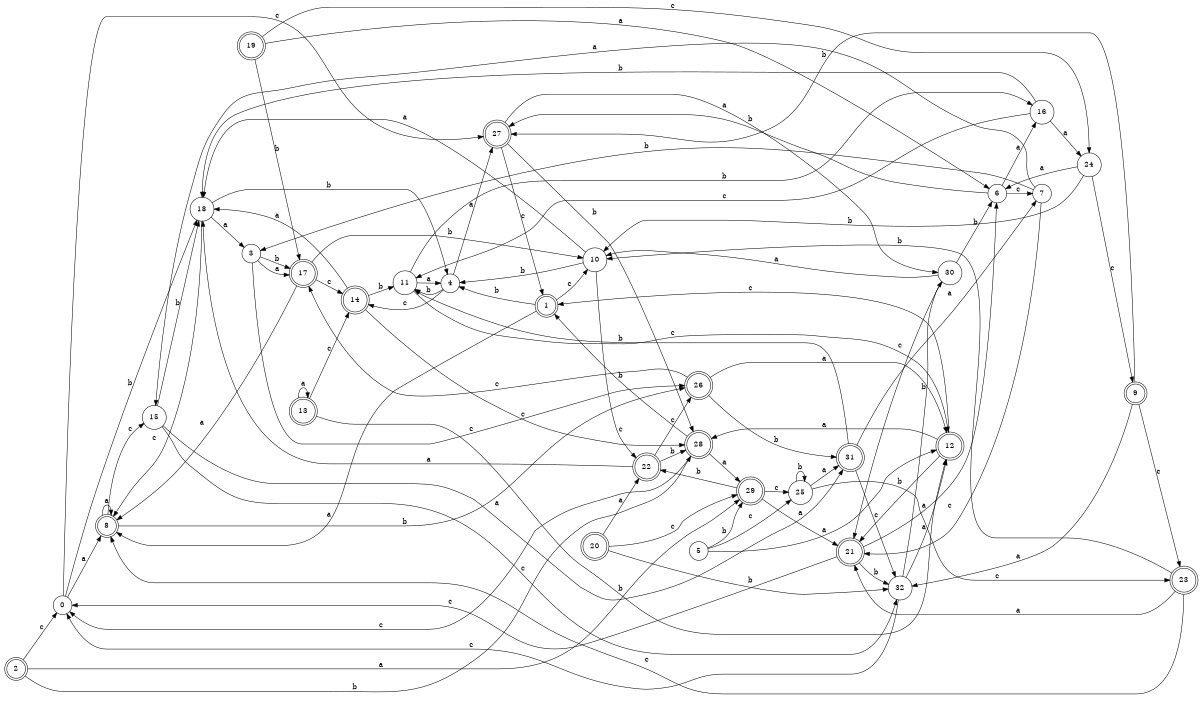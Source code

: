 digraph n27_4 {
__start0 [label="" shape="none"];

rankdir=LR;
size="8,5";

s0 [style="filled", color="black", fillcolor="white" shape="circle", label="0"];
s1 [style="rounded,filled", color="black", fillcolor="white" shape="doublecircle", label="1"];
s2 [style="rounded,filled", color="black", fillcolor="white" shape="doublecircle", label="2"];
s3 [style="filled", color="black", fillcolor="white" shape="circle", label="3"];
s4 [style="filled", color="black", fillcolor="white" shape="circle", label="4"];
s5 [style="filled", color="black", fillcolor="white" shape="circle", label="5"];
s6 [style="filled", color="black", fillcolor="white" shape="circle", label="6"];
s7 [style="filled", color="black", fillcolor="white" shape="circle", label="7"];
s8 [style="rounded,filled", color="black", fillcolor="white" shape="doublecircle", label="8"];
s9 [style="rounded,filled", color="black", fillcolor="white" shape="doublecircle", label="9"];
s10 [style="filled", color="black", fillcolor="white" shape="circle", label="10"];
s11 [style="filled", color="black", fillcolor="white" shape="circle", label="11"];
s12 [style="rounded,filled", color="black", fillcolor="white" shape="doublecircle", label="12"];
s13 [style="rounded,filled", color="black", fillcolor="white" shape="doublecircle", label="13"];
s14 [style="rounded,filled", color="black", fillcolor="white" shape="doublecircle", label="14"];
s15 [style="filled", color="black", fillcolor="white" shape="circle", label="15"];
s16 [style="filled", color="black", fillcolor="white" shape="circle", label="16"];
s17 [style="rounded,filled", color="black", fillcolor="white" shape="doublecircle", label="17"];
s18 [style="filled", color="black", fillcolor="white" shape="circle", label="18"];
s19 [style="rounded,filled", color="black", fillcolor="white" shape="doublecircle", label="19"];
s20 [style="rounded,filled", color="black", fillcolor="white" shape="doublecircle", label="20"];
s21 [style="rounded,filled", color="black", fillcolor="white" shape="doublecircle", label="21"];
s22 [style="rounded,filled", color="black", fillcolor="white" shape="doublecircle", label="22"];
s23 [style="rounded,filled", color="black", fillcolor="white" shape="doublecircle", label="23"];
s24 [style="filled", color="black", fillcolor="white" shape="circle", label="24"];
s25 [style="filled", color="black", fillcolor="white" shape="circle", label="25"];
s26 [style="rounded,filled", color="black", fillcolor="white" shape="doublecircle", label="26"];
s27 [style="rounded,filled", color="black", fillcolor="white" shape="doublecircle", label="27"];
s28 [style="rounded,filled", color="black", fillcolor="white" shape="doublecircle", label="28"];
s29 [style="rounded,filled", color="black", fillcolor="white" shape="doublecircle", label="29"];
s30 [style="filled", color="black", fillcolor="white" shape="circle", label="30"];
s31 [style="rounded,filled", color="black", fillcolor="white" shape="doublecircle", label="31"];
s32 [style="filled", color="black", fillcolor="white" shape="circle", label="32"];
s0 -> s8 [label="a"];
s0 -> s18 [label="b"];
s0 -> s27 [label="c"];
s1 -> s8 [label="a"];
s1 -> s4 [label="b"];
s1 -> s10 [label="c"];
s2 -> s29 [label="a"];
s2 -> s28 [label="b"];
s2 -> s0 [label="c"];
s3 -> s17 [label="a"];
s3 -> s17 [label="b"];
s3 -> s26 [label="c"];
s4 -> s27 [label="a"];
s4 -> s11 [label="b"];
s4 -> s14 [label="c"];
s5 -> s12 [label="a"];
s5 -> s29 [label="b"];
s5 -> s25 [label="c"];
s6 -> s16 [label="a"];
s6 -> s27 [label="b"];
s6 -> s7 [label="c"];
s7 -> s15 [label="a"];
s7 -> s3 [label="b"];
s7 -> s21 [label="c"];
s8 -> s8 [label="a"];
s8 -> s26 [label="b"];
s8 -> s15 [label="c"];
s9 -> s32 [label="a"];
s9 -> s27 [label="b"];
s9 -> s23 [label="c"];
s10 -> s18 [label="a"];
s10 -> s4 [label="b"];
s10 -> s22 [label="c"];
s11 -> s4 [label="a"];
s11 -> s16 [label="b"];
s11 -> s12 [label="c"];
s12 -> s28 [label="a"];
s12 -> s21 [label="b"];
s12 -> s1 [label="c"];
s13 -> s13 [label="a"];
s13 -> s12 [label="b"];
s13 -> s14 [label="c"];
s14 -> s18 [label="a"];
s14 -> s11 [label="b"];
s14 -> s28 [label="c"];
s15 -> s31 [label="a"];
s15 -> s18 [label="b"];
s15 -> s32 [label="c"];
s16 -> s24 [label="a"];
s16 -> s18 [label="b"];
s16 -> s11 [label="c"];
s17 -> s8 [label="a"];
s17 -> s10 [label="b"];
s17 -> s14 [label="c"];
s18 -> s3 [label="a"];
s18 -> s4 [label="b"];
s18 -> s8 [label="c"];
s19 -> s6 [label="a"];
s19 -> s17 [label="b"];
s19 -> s24 [label="c"];
s20 -> s22 [label="a"];
s20 -> s32 [label="b"];
s20 -> s29 [label="c"];
s21 -> s6 [label="a"];
s21 -> s32 [label="b"];
s21 -> s0 [label="c"];
s22 -> s18 [label="a"];
s22 -> s28 [label="b"];
s22 -> s26 [label="c"];
s23 -> s21 [label="a"];
s23 -> s10 [label="b"];
s23 -> s8 [label="c"];
s24 -> s6 [label="a"];
s24 -> s10 [label="b"];
s24 -> s9 [label="c"];
s25 -> s31 [label="a"];
s25 -> s25 [label="b"];
s25 -> s23 [label="c"];
s26 -> s12 [label="a"];
s26 -> s31 [label="b"];
s26 -> s17 [label="c"];
s27 -> s30 [label="a"];
s27 -> s28 [label="b"];
s27 -> s1 [label="c"];
s28 -> s29 [label="a"];
s28 -> s1 [label="b"];
s28 -> s0 [label="c"];
s29 -> s21 [label="a"];
s29 -> s22 [label="b"];
s29 -> s25 [label="c"];
s30 -> s10 [label="a"];
s30 -> s6 [label="b"];
s30 -> s21 [label="c"];
s31 -> s7 [label="a"];
s31 -> s11 [label="b"];
s31 -> s32 [label="c"];
s32 -> s12 [label="a"];
s32 -> s30 [label="b"];
s32 -> s0 [label="c"];

}